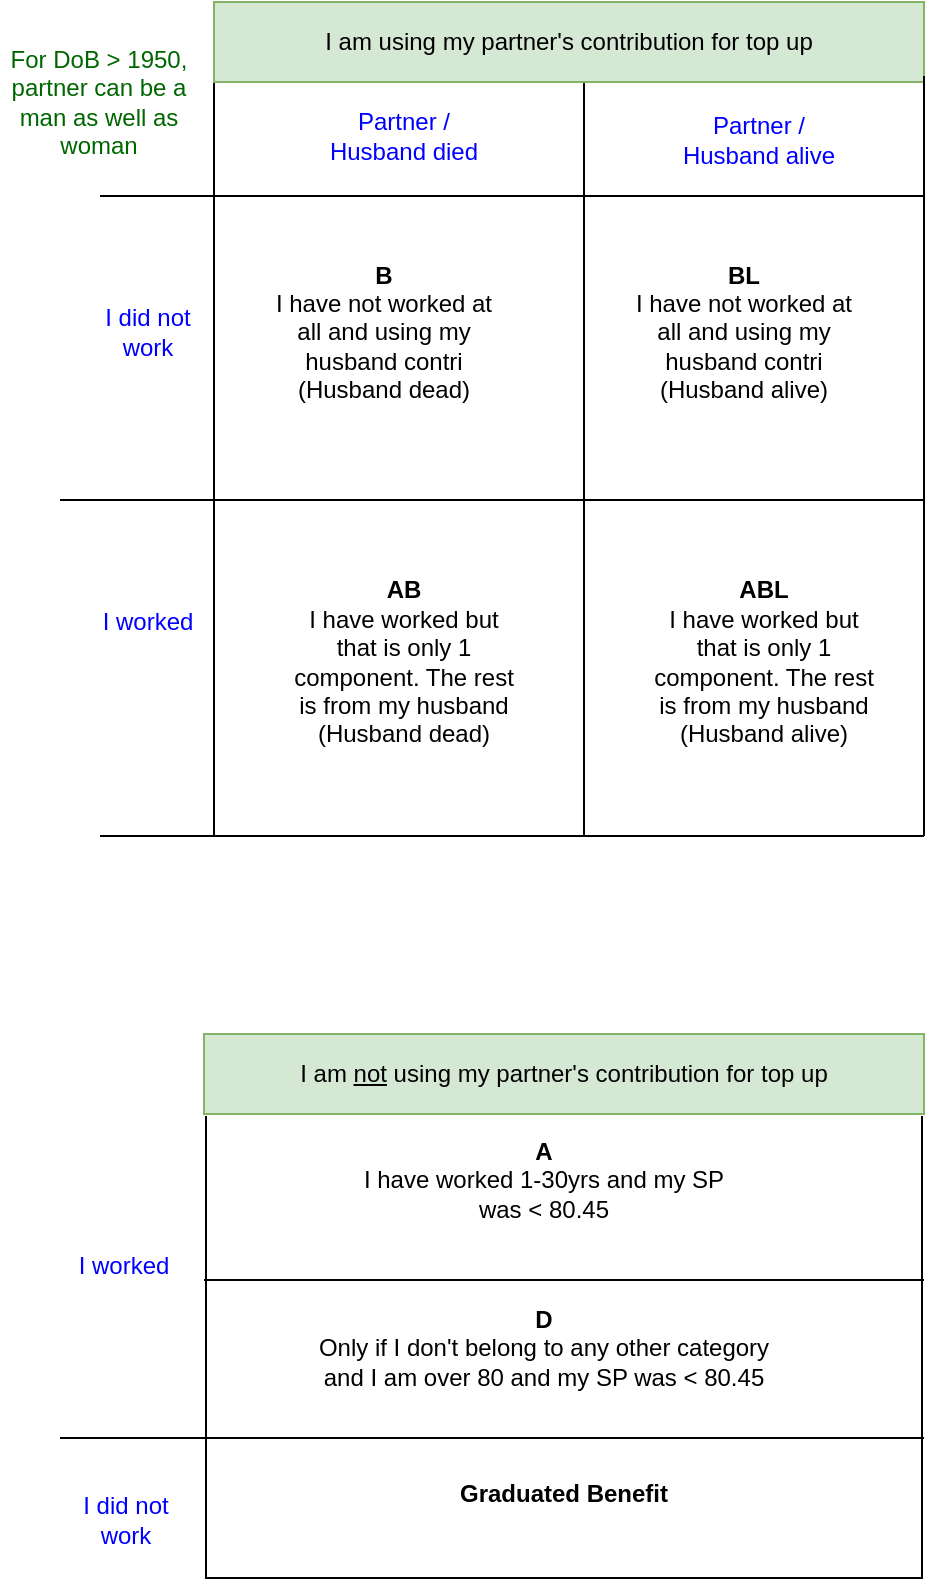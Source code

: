 <mxfile version="11.1.4" type="device"><diagram id="TFGnEajeWHo4e7Di4C62" name="Cohorts"><mxGraphModel dx="1106" dy="775" grid="1" gridSize="10" guides="1" tooltips="1" connect="1" arrows="1" fold="1" page="1" pageScale="1" pageWidth="850" pageHeight="1100" math="0" shadow="0"><root><mxCell id="0"/><mxCell id="1" parent="0"/><mxCell id="cPtVL5zUt5l9mLFjUQWD-1" value="&lt;font color=&quot;#0000ff&quot;&gt;Partner / Husband died&lt;/font&gt;" style="whiteSpace=wrap;html=1;aspect=fixed;strokeColor=none;" parent="1" vertex="1"><mxGeometry x="312" y="130" width="80" height="80" as="geometry"/></mxCell><mxCell id="cPtVL5zUt5l9mLFjUQWD-2" value="&lt;font color=&quot;#0000ff&quot;&gt;Partner / Husband alive&lt;/font&gt;" style="whiteSpace=wrap;html=1;aspect=fixed;strokeColor=none;" parent="1" vertex="1"><mxGeometry x="482" y="124" width="95" height="95" as="geometry"/></mxCell><mxCell id="cPtVL5zUt5l9mLFjUQWD-3" value="" style="endArrow=none;html=1;" parent="1" edge="1"><mxGeometry width="50" height="50" relative="1" as="geometry"><mxPoint x="442" y="520" as="sourcePoint"/><mxPoint x="442" y="120" as="targetPoint"/></mxGeometry></mxCell><mxCell id="cPtVL5zUt5l9mLFjUQWD-4" value="" style="endArrow=none;html=1;" parent="1" edge="1"><mxGeometry width="50" height="50" relative="1" as="geometry"><mxPoint x="180" y="352" as="sourcePoint"/><mxPoint x="612" y="352" as="targetPoint"/></mxGeometry></mxCell><mxCell id="cPtVL5zUt5l9mLFjUQWD-5" value="" style="endArrow=none;html=1;" parent="1" edge="1"><mxGeometry width="50" height="50" relative="1" as="geometry"><mxPoint x="200" y="200" as="sourcePoint"/><mxPoint x="612" y="200" as="targetPoint"/></mxGeometry></mxCell><mxCell id="cPtVL5zUt5l9mLFjUQWD-6" value="&lt;b&gt;BL&lt;br&gt;&lt;div style=&quot;text-align: center&quot;&gt;&lt;span style=&quot;text-align: left ; font-weight: normal&quot;&gt;I have not worked at all and using my husband contri&lt;/span&gt;&lt;/div&gt;&lt;/b&gt;&lt;span style=&quot;text-align: left&quot;&gt;(Husband alive)&lt;/span&gt;" style="rounded=0;whiteSpace=wrap;html=1;strokeColor=none;" parent="1" vertex="1"><mxGeometry x="462" y="223" width="120" height="90" as="geometry"/></mxCell><mxCell id="cPtVL5zUt5l9mLFjUQWD-7" value="&lt;b&gt;ABL&lt;/b&gt;&lt;br&gt;I have worked but that is only 1 component. The rest is from my husband&lt;br&gt;(Husband alive)" style="rounded=0;whiteSpace=wrap;html=1;strokeColor=none;" parent="1" vertex="1"><mxGeometry x="472" y="378" width="120" height="110" as="geometry"/></mxCell><mxCell id="cPtVL5zUt5l9mLFjUQWD-8" value="&lt;b&gt;B&lt;br&gt;&lt;/b&gt;I have not worked at all and using my husband contri&lt;br&gt;(Husband dead)" style="rounded=0;whiteSpace=wrap;html=1;align=center;strokeColor=none;" parent="1" vertex="1"><mxGeometry x="282" y="223" width="120" height="90" as="geometry"/></mxCell><mxCell id="cPtVL5zUt5l9mLFjUQWD-9" value="&lt;b&gt;AB&lt;/b&gt;&lt;br&gt;I have worked but that is only 1 component. The rest is from my husband&lt;br&gt;(Husband dead)" style="rounded=0;whiteSpace=wrap;html=1;strokeColor=none;" parent="1" vertex="1"><mxGeometry x="292" y="383" width="120" height="100" as="geometry"/></mxCell><mxCell id="cPtVL5zUt5l9mLFjUQWD-11" value="&lt;font color=&quot;#0000ff&quot;&gt;I worked&lt;/font&gt;" style="whiteSpace=wrap;html=1;aspect=fixed;strokeColor=none;" parent="1" vertex="1"><mxGeometry x="199" y="388" width="50" height="50" as="geometry"/></mxCell><mxCell id="cPtVL5zUt5l9mLFjUQWD-13" value="&lt;font color=&quot;#0000ff&quot;&gt;I did not work&lt;/font&gt;" style="whiteSpace=wrap;html=1;aspect=fixed;strokeColor=none;" parent="1" vertex="1"><mxGeometry x="199" y="243" width="50" height="50" as="geometry"/></mxCell><mxCell id="cPtVL5zUt5l9mLFjUQWD-14" value="&lt;b&gt;A&lt;/b&gt;&lt;br&gt;I have worked 1-30yrs and my SP &lt;br&gt;was &amp;lt; 80.45" style="rounded=0;whiteSpace=wrap;html=1;align=center;strokeColor=none;" parent="1" vertex="1"><mxGeometry x="297" y="662" width="250" height="60" as="geometry"/></mxCell><mxCell id="cPtVL5zUt5l9mLFjUQWD-16" value="&lt;b&gt;D&lt;/b&gt;&lt;br&gt;Only if I don't belong to any other category and I am over 80 and my SP was &amp;lt; 80.45" style="rounded=0;whiteSpace=wrap;html=1;align=center;strokeColor=none;" parent="1" vertex="1"><mxGeometry x="297" y="752" width="250" height="48" as="geometry"/></mxCell><mxCell id="cPtVL5zUt5l9mLFjUQWD-17" value="" style="endArrow=none;html=1;" parent="1" edge="1"><mxGeometry width="50" height="50" relative="1" as="geometry"><mxPoint x="257" y="520" as="sourcePoint"/><mxPoint x="257" y="120" as="targetPoint"/></mxGeometry></mxCell><mxCell id="cPtVL5zUt5l9mLFjUQWD-18" value="I am using my partner's contribution for top up" style="rounded=0;whiteSpace=wrap;html=1;align=center;fillColor=#d5e8d4;strokeColor=#82b366;" parent="1" vertex="1"><mxGeometry x="257" y="103" width="355" height="40" as="geometry"/></mxCell><mxCell id="cPtVL5zUt5l9mLFjUQWD-19" value="I am &lt;u&gt;not&lt;/u&gt; using my partner's contribution for top up" style="rounded=0;whiteSpace=wrap;html=1;align=center;fillColor=#d5e8d4;strokeColor=#82b366;" parent="1" vertex="1"><mxGeometry x="252" y="619" width="360" height="40" as="geometry"/></mxCell><mxCell id="cPtVL5zUt5l9mLFjUQWD-21" value="" style="endArrow=none;html=1;" parent="1" edge="1"><mxGeometry width="50" height="50" relative="1" as="geometry"><mxPoint x="252" y="742" as="sourcePoint"/><mxPoint x="612" y="742" as="targetPoint"/></mxGeometry></mxCell><mxCell id="cPtVL5zUt5l9mLFjUQWD-22" value="" style="endArrow=none;html=1;" parent="1" edge="1"><mxGeometry width="50" height="50" relative="1" as="geometry"><mxPoint x="253" y="822" as="sourcePoint"/><mxPoint x="253" y="660" as="targetPoint"/></mxGeometry></mxCell><mxCell id="cPtVL5zUt5l9mLFjUQWD-23" value="" style="endArrow=none;html=1;" parent="1" edge="1"><mxGeometry width="50" height="50" relative="1" as="geometry"><mxPoint x="612" y="520" as="sourcePoint"/><mxPoint x="612" y="140" as="targetPoint"/></mxGeometry></mxCell><mxCell id="cPtVL5zUt5l9mLFjUQWD-24" value="" style="endArrow=none;html=1;" parent="1" edge="1"><mxGeometry width="50" height="50" relative="1" as="geometry"><mxPoint x="200" y="520" as="sourcePoint"/><mxPoint x="612" y="520" as="targetPoint"/></mxGeometry></mxCell><mxCell id="cPtVL5zUt5l9mLFjUQWD-25" value="" style="endArrow=none;html=1;" parent="1" edge="1"><mxGeometry width="50" height="50" relative="1" as="geometry"><mxPoint x="180" y="821" as="sourcePoint"/><mxPoint x="612" y="821" as="targetPoint"/></mxGeometry></mxCell><mxCell id="cPtVL5zUt5l9mLFjUQWD-26" value="" style="endArrow=none;html=1;" parent="1" edge="1"><mxGeometry width="50" height="50" relative="1" as="geometry"><mxPoint x="611" y="822" as="sourcePoint"/><mxPoint x="611" y="660" as="targetPoint"/></mxGeometry></mxCell><mxCell id="cPtVL5zUt5l9mLFjUQWD-27" value="&lt;font color=&quot;#0000ff&quot;&gt;I worked&lt;/font&gt;" style="whiteSpace=wrap;html=1;aspect=fixed;strokeColor=none;" parent="1" vertex="1"><mxGeometry x="187" y="710" width="50" height="50" as="geometry"/></mxCell><mxCell id="cPtVL5zUt5l9mLFjUQWD-28" value="For DoB &amp;gt; 1950, partner can be a man as well as woman" style="rounded=0;whiteSpace=wrap;html=1;align=center;strokeColor=none;fontColor=#006600;" parent="1" vertex="1"><mxGeometry x="150" y="123" width="99" height="60" as="geometry"/></mxCell><mxCell id="2xs2Gl_Am221f10SrEne-1" value="&lt;span&gt;&lt;b&gt;Graduated Benefit&lt;br&gt;&lt;br&gt;&lt;/b&gt;&lt;/span&gt;" style="rounded=0;whiteSpace=wrap;html=1;align=center;verticalAlign=middle;" parent="1" vertex="1"><mxGeometry x="253" y="821" width="358" height="70" as="geometry"/></mxCell><mxCell id="2xs2Gl_Am221f10SrEne-2" value="&lt;font color=&quot;#0000ff&quot;&gt;I did not work&lt;/font&gt;" style="whiteSpace=wrap;html=1;aspect=fixed;strokeColor=none;" parent="1" vertex="1"><mxGeometry x="188" y="837" width="50" height="50" as="geometry"/></mxCell></root></mxGraphModel></diagram><diagram id="rGsf89CWquJOILxaP64H" name="PSCS Model"><mxGraphModel dx="1106" dy="775" grid="1" gridSize="10" guides="1" tooltips="1" connect="1" arrows="1" fold="1" page="1" pageScale="1" pageWidth="850" pageHeight="1100" math="0" shadow="0"><root><mxCell id="zSSVyUpewouB6SHrnM9y-0"/><mxCell id="zSSVyUpewouB6SHrnM9y-1" parent="zSSVyUpewouB6SHrnM9y-0"/><mxCell id="9-0twzXVfMiGFYi5D9eM-0" value="" style="edgeStyle=orthogonalEdgeStyle;rounded=1;orthogonalLoop=1;jettySize=auto;html=1;entryX=0;entryY=0.5;entryDx=0;entryDy=0;exitX=1;exitY=0.5;exitDx=0;exitDy=0;" parent="zSSVyUpewouB6SHrnM9y-1" source="N59bxEJvEQ3myn5P4XJQ-0" target="N59bxEJvEQ3myn5P4XJQ-1" edge="1"><mxGeometry relative="1" as="geometry"/></mxCell><mxCell id="9-0twzXVfMiGFYi5D9eM-1" value="1:1" style="text;html=1;resizable=0;points=[];align=center;verticalAlign=middle;labelBackgroundColor=#ffffff;" parent="9-0twzXVfMiGFYi5D9eM-0" vertex="1" connectable="0"><mxGeometry x="-0.157" y="4" relative="1" as="geometry"><mxPoint x="39" y="-70" as="offset"/></mxGeometry></mxCell><mxCell id="9-0twzXVfMiGFYi5D9eM-3" style="edgeStyle=orthogonalEdgeStyle;rounded=1;orthogonalLoop=1;jettySize=auto;html=1;entryX=0;entryY=0.5;entryDx=0;entryDy=0;exitX=1;exitY=0.5;exitDx=0;exitDy=0;" parent="zSSVyUpewouB6SHrnM9y-1" source="N59bxEJvEQ3myn5P4XJQ-0" target="9-0twzXVfMiGFYi5D9eM-2" edge="1"><mxGeometry relative="1" as="geometry"/></mxCell><mxCell id="9-0twzXVfMiGFYi5D9eM-4" value="1:0,*" style="text;html=1;resizable=0;points=[];align=center;verticalAlign=middle;labelBackgroundColor=#ffffff;" parent="9-0twzXVfMiGFYi5D9eM-3" vertex="1" connectable="0"><mxGeometry x="0.487" y="2" relative="1" as="geometry"><mxPoint x="4.5" y="2" as="offset"/></mxGeometry></mxCell><mxCell id="9-0twzXVfMiGFYi5D9eM-6" style="edgeStyle=orthogonalEdgeStyle;rounded=1;orthogonalLoop=1;jettySize=auto;html=1;entryX=0;entryY=0.5;entryDx=0;entryDy=0;exitX=1;exitY=0.5;exitDx=0;exitDy=0;" parent="zSSVyUpewouB6SHrnM9y-1" source="N59bxEJvEQ3myn5P4XJQ-0" target="9-0twzXVfMiGFYi5D9eM-5" edge="1"><mxGeometry relative="1" as="geometry"/></mxCell><mxCell id="9-0twzXVfMiGFYi5D9eM-7" value="1:1" style="text;html=1;resizable=0;points=[];align=center;verticalAlign=middle;labelBackgroundColor=#ffffff;" parent="9-0twzXVfMiGFYi5D9eM-6" vertex="1" connectable="0"><mxGeometry x="0.765" relative="1" as="geometry"><mxPoint x="-6" as="offset"/></mxGeometry></mxCell><mxCell id="oUDiptiWtM_07WcdXPLt-2" value="1: 1,*" style="edgeStyle=orthogonalEdgeStyle;rounded=1;orthogonalLoop=1;jettySize=auto;html=1;entryX=0;entryY=0.5;entryDx=0;entryDy=0;exitX=1;exitY=0.5;exitDx=0;exitDy=0;" parent="zSSVyUpewouB6SHrnM9y-1" source="N59bxEJvEQ3myn5P4XJQ-0" target="oUDiptiWtM_07WcdXPLt-0" edge="1"><mxGeometry x="0.796" relative="1" as="geometry"><mxPoint as="offset"/></mxGeometry></mxCell><mxCell id="_P7Gjsty6_v-MIXbSIdT-1" style="edgeStyle=orthogonalEdgeStyle;rounded=0;orthogonalLoop=1;jettySize=auto;html=1;entryX=0.5;entryY=0;entryDx=0;entryDy=0;" parent="zSSVyUpewouB6SHrnM9y-1" source="N59bxEJvEQ3myn5P4XJQ-0" target="_P7Gjsty6_v-MIXbSIdT-0" edge="1"><mxGeometry relative="1" as="geometry"/></mxCell><mxCell id="_P7Gjsty6_v-MIXbSIdT-2" value="1:1" style="text;html=1;resizable=0;points=[];align=center;verticalAlign=middle;labelBackgroundColor=#ffffff;" parent="_P7Gjsty6_v-MIXbSIdT-1" vertex="1" connectable="0"><mxGeometry x="-0.224" relative="1" as="geometry"><mxPoint as="offset"/></mxGeometry></mxCell><mxCell id="1P6dWki2tFD5rp8FJA0u-1" value="1:1" style="edgeStyle=orthogonalEdgeStyle;rounded=0;orthogonalLoop=1;jettySize=auto;html=1;entryX=0.5;entryY=1;entryDx=0;entryDy=0;" parent="zSSVyUpewouB6SHrnM9y-1" source="N59bxEJvEQ3myn5P4XJQ-0" target="1P6dWki2tFD5rp8FJA0u-0" edge="1"><mxGeometry relative="1" as="geometry"/></mxCell><mxCell id="N59bxEJvEQ3myn5P4XJQ-0" value="&lt;b&gt;&lt;font color=&quot;#ff8000&quot;&gt;Account&lt;/font&gt;&lt;/b&gt;" style="rounded=0;whiteSpace=wrap;html=1;" parent="zSSVyUpewouB6SHrnM9y-1" vertex="1"><mxGeometry x="40" y="160" width="120" height="60" as="geometry"/></mxCell><mxCell id="9-0twzXVfMiGFYi5D9eM-10" value="" style="edgeStyle=orthogonalEdgeStyle;rounded=1;orthogonalLoop=1;jettySize=auto;html=1;exitX=1;exitY=0.5;exitDx=0;exitDy=0;entryX=0;entryY=0.5;entryDx=0;entryDy=0;" parent="zSSVyUpewouB6SHrnM9y-1" source="N59bxEJvEQ3myn5P4XJQ-1" target="9-0twzXVfMiGFYi5D9eM-8" edge="1"><mxGeometry relative="1" as="geometry"/></mxCell><mxCell id="N59bxEJvEQ3myn5P4XJQ-1" value="&lt;b&gt;PERSON&lt;/b&gt;&lt;br&gt;(customer record)" style="rounded=0;whiteSpace=wrap;html=1;align=center;" parent="zSSVyUpewouB6SHrnM9y-1" vertex="1"><mxGeometry x="310" y="60" width="190" height="60" as="geometry"/></mxCell><mxCell id="9-0twzXVfMiGFYi5D9eM-11" value="1:1" style="edgeStyle=orthogonalEdgeStyle;rounded=1;orthogonalLoop=1;jettySize=auto;html=1;entryX=0;entryY=0.5;entryDx=0;entryDy=0;" parent="zSSVyUpewouB6SHrnM9y-1" source="9-0twzXVfMiGFYi5D9eM-2" target="9-0twzXVfMiGFYi5D9eM-8" edge="1"><mxGeometry x="0.618" relative="1" as="geometry"><mxPoint x="720" y="180" as="targetPoint"/><mxPoint as="offset"/></mxGeometry></mxCell><mxCell id="9-0twzXVfMiGFYi5D9eM-2" value="&lt;span style=&quot;font-weight: 700&quot;&gt;PERSON TO PERSON&lt;/span&gt;&lt;br style=&quot;font-weight: 700&quot;&gt;(linked record of partner)" style="rounded=0;whiteSpace=wrap;html=1;align=center;" parent="zSSVyUpewouB6SHrnM9y-1" vertex="1"><mxGeometry x="310" y="180" width="190" height="70" as="geometry"/></mxCell><mxCell id="9-0twzXVfMiGFYi5D9eM-5" value="&lt;b&gt;PERSONAL BENEFIT&lt;br&gt;&lt;/b&gt;&lt;span style=&quot;white-space: normal&quot;&gt;(customer's SP benefit)&lt;/span&gt;" style="rounded=0;whiteSpace=wrap;html=1;align=center;" parent="zSSVyUpewouB6SHrnM9y-1" vertex="1"><mxGeometry x="310" y="280" width="190" height="70" as="geometry"/></mxCell><mxCell id="9-0twzXVfMiGFYi5D9eM-8" value="&lt;b&gt;PERSON NAME&lt;br&gt;&lt;/b&gt;(name of person)" style="rounded=0;whiteSpace=wrap;html=1;" parent="zSSVyUpewouB6SHrnM9y-1" vertex="1"><mxGeometry x="610" y="124" width="130" height="56" as="geometry"/></mxCell><mxCell id="YRtQzhuyp6ZtylVCfqPi-0" value="1:1,*" style="edgeStyle=orthogonalEdgeStyle;rounded=0;orthogonalLoop=1;jettySize=auto;html=1;entryX=0.5;entryY=0;entryDx=0;entryDy=0;" parent="zSSVyUpewouB6SHrnM9y-1" source="oUDiptiWtM_07WcdXPLt-0" target="oUDiptiWtM_07WcdXPLt-3" edge="1"><mxGeometry relative="1" as="geometry"/></mxCell><mxCell id="oUDiptiWtM_07WcdXPLt-0" value="&lt;b&gt;CLAIM&lt;br&gt;&lt;/b&gt;&lt;span style=&quot;white-space: normal&quot;&gt;(customer's SP claim. Only one claim at a time)&lt;/span&gt;" style="rounded=0;whiteSpace=wrap;html=1;align=center;" parent="zSSVyUpewouB6SHrnM9y-1" vertex="1"><mxGeometry x="310" y="390" width="190" height="80" as="geometry"/></mxCell><mxCell id="oUDiptiWtM_07WcdXPLt-21" value="1: 1,*" style="edgeStyle=orthogonalEdgeStyle;rounded=1;orthogonalLoop=1;jettySize=auto;html=1;" parent="zSSVyUpewouB6SHrnM9y-1" source="oUDiptiWtM_07WcdXPLt-3" target="oUDiptiWtM_07WcdXPLt-6" edge="1"><mxGeometry relative="1" as="geometry"/></mxCell><mxCell id="oUDiptiWtM_07WcdXPLt-3" value="&lt;b&gt;AWARD&lt;br&gt;&lt;/b&gt;&lt;b&gt;&lt;font color=&quot;#999999&quot;&gt;(+ AWARD COMPONENT)&lt;/font&gt;&lt;/b&gt;&lt;b&gt;&lt;br&gt;&lt;/b&gt;&lt;span style=&quot;white-space: normal&quot;&gt;(A SP award, on the basis of a claim. Only one award at any time)&lt;/span&gt;" style="rounded=0;whiteSpace=wrap;html=1;align=center;" parent="zSSVyUpewouB6SHrnM9y-1" vertex="1"><mxGeometry x="310" y="523" width="190" height="97" as="geometry"/></mxCell><mxCell id="oUDiptiWtM_07WcdXPLt-6" value="&lt;b&gt;SUB AWARD COMPONENT&lt;br&gt;&lt;font color=&quot;#999999&quot;&gt;(+&amp;nbsp;&lt;/font&gt;&lt;/b&gt;&lt;b&gt;&lt;font color=&quot;#999999&quot;&gt;GUARANTEED MINIMUM PENSION SCHEME)&lt;/font&gt;&lt;/b&gt;&lt;b&gt;&lt;br&gt;&lt;/b&gt;&lt;span style=&quot;white-space: normal&quot;&gt;(A line item that is part of the total award. Each is distinguished by a type. Only one of a type at a time. GMP is a special type of sub-component for which additional data)&lt;/span&gt;" style="rounded=0;whiteSpace=wrap;html=1;align=center;" parent="zSSVyUpewouB6SHrnM9y-1" vertex="1"><mxGeometry x="579" y="500" width="211" height="141" as="geometry"/></mxCell><mxCell id="_P7Gjsty6_v-MIXbSIdT-0" value="&lt;b&gt;METHOD OF PAYMENT &lt;br&gt;&lt;font color=&quot;#999999&quot;&gt;(+ PAYMENT LOCATION)&lt;/font&gt;&lt;br&gt;&lt;/b&gt;(payment account details)" style="rounded=0;whiteSpace=wrap;html=1;" parent="zSSVyUpewouB6SHrnM9y-1" vertex="1"><mxGeometry x="13" y="328" width="173" height="73" as="geometry"/></mxCell><mxCell id="1P6dWki2tFD5rp8FJA0u-0" value="&lt;b&gt;NOTEPAD&lt;br&gt;&lt;/b&gt;(agent notes)" style="rounded=0;whiteSpace=wrap;html=1;" parent="zSSVyUpewouB6SHrnM9y-1" vertex="1"><mxGeometry x="40" y="30" width="120" height="60" as="geometry"/></mxCell></root></mxGraphModel></diagram><diagram id="KeYfFTpwTbP2wPRcZZ4j" name="Process"><mxGraphModel dx="1106" dy="1875" grid="1" gridSize="10" guides="1" tooltips="1" connect="1" arrows="1" fold="1" page="1" pageScale="1" pageWidth="850" pageHeight="1100" math="0" shadow="0"><root><mxCell id="cL-Osw-KlmqG4sIxiSSq-0"/><mxCell id="cL-Osw-KlmqG4sIxiSSq-1" parent="cL-Osw-KlmqG4sIxiSSq-0"/><mxCell id="cL-Osw-KlmqG4sIxiSSq-2" style="edgeStyle=orthogonalEdgeStyle;rounded=0;orthogonalLoop=1;jettySize=auto;html=1;entryX=0;entryY=0.5;entryDx=0;entryDy=0;" parent="cL-Osw-KlmqG4sIxiSSq-1" source="cL-Osw-KlmqG4sIxiSSq-3" target="cL-Osw-KlmqG4sIxiSSq-6" edge="1"><mxGeometry relative="1" as="geometry"/></mxCell><mxCell id="cL-Osw-KlmqG4sIxiSSq-3" value="Load data files&lt;br&gt;(UP)" style="rounded=1;whiteSpace=wrap;html=1;" parent="cL-Osw-KlmqG4sIxiSSq-1" vertex="1"><mxGeometry x="60" y="214" width="130" height="60" as="geometry"/></mxCell><mxCell id="cL-Osw-KlmqG4sIxiSSq-4" style="edgeStyle=orthogonalEdgeStyle;rounded=1;orthogonalLoop=1;jettySize=auto;html=1;entryX=0.5;entryY=1;entryDx=0;entryDy=0;strokeColor=#000000;exitX=1;exitY=0.5;exitDx=0;exitDy=0;" parent="cL-Osw-KlmqG4sIxiSSq-1" source="cL-Osw-KlmqG4sIxiSSq-6" target="LTuvrV7PMUIPwXrrhN1t-7" edge="1"><mxGeometry relative="1" as="geometry"/></mxCell><mxCell id="cL-Osw-KlmqG4sIxiSSq-11" value="Straight thru &lt;br style=&quot;font-size: 12px&quot;&gt;possible" style="text;html=1;resizable=0;points=[];align=center;verticalAlign=middle;labelBackgroundColor=#ffffff;fontSize=12;" parent="cL-Osw-KlmqG4sIxiSSq-4" vertex="1" connectable="0"><mxGeometry x="0.125" y="2" relative="1" as="geometry"><mxPoint x="2" y="-40" as="offset"/></mxGeometry></mxCell><mxCell id="cL-Osw-KlmqG4sIxiSSq-5" style="edgeStyle=orthogonalEdgeStyle;rounded=1;orthogonalLoop=1;jettySize=auto;html=1;entryX=0.5;entryY=0;entryDx=0;entryDy=0;" parent="cL-Osw-KlmqG4sIxiSSq-1" source="cL-Osw-KlmqG4sIxiSSq-6" target="cL-Osw-KlmqG4sIxiSSq-13" edge="1"><mxGeometry relative="1" as="geometry"/></mxCell><mxCell id="cL-Osw-KlmqG4sIxiSSq-12" value="Straight thru &lt;br style=&quot;font-size: 12px&quot;&gt;possible, if data fixed" style="text;html=1;resizable=0;points=[];align=center;verticalAlign=middle;labelBackgroundColor=#ffffff;fontSize=12;" parent="cL-Osw-KlmqG4sIxiSSq-5" vertex="1" connectable="0"><mxGeometry x="-0.448" relative="1" as="geometry"><mxPoint x="37" y="46" as="offset"/></mxGeometry></mxCell><mxCell id="LTuvrV7PMUIPwXrrhN1t-8" style="edgeStyle=orthogonalEdgeStyle;rounded=1;orthogonalLoop=1;jettySize=auto;html=1;entryX=0;entryY=0.5;entryDx=0;entryDy=0;strokeColor=#000000;" parent="cL-Osw-KlmqG4sIxiSSq-1" source="cL-Osw-KlmqG4sIxiSSq-6" target="cL-Osw-KlmqG4sIxiSSq-10" edge="1"><mxGeometry relative="1" as="geometry"><Array as="points"><mxPoint x="650" y="244"/><mxPoint x="650" y="290"/></Array></mxGeometry></mxCell><mxCell id="LTuvrV7PMUIPwXrrhN1t-9" value="Straight thru &lt;br&gt;not possible" style="text;html=1;resizable=0;points=[];align=center;verticalAlign=middle;labelBackgroundColor=#ffffff;" parent="LTuvrV7PMUIPwXrrhN1t-8" vertex="1" connectable="0"><mxGeometry x="0.149" y="-2" relative="1" as="geometry"><mxPoint x="-67" y="-2" as="offset"/></mxGeometry></mxCell><mxCell id="cL-Osw-KlmqG4sIxiSSq-6" value="Evaluate record &lt;br&gt;(UP)" style="rounded=1;whiteSpace=wrap;html=1;" parent="cL-Osw-KlmqG4sIxiSSq-1" vertex="1"><mxGeometry x="243" y="214" width="120" height="60" as="geometry"/></mxCell><mxCell id="cL-Osw-KlmqG4sIxiSSq-7" style="edgeStyle=orthogonalEdgeStyle;rounded=1;orthogonalLoop=1;jettySize=auto;html=1;entryX=0.5;entryY=1;entryDx=0;entryDy=0;exitX=0.5;exitY=0;exitDx=0;exitDy=0;" parent="cL-Osw-KlmqG4sIxiSSq-1" source="a66Yh_b3AvNdKhTbVTJT-0" target="cL-Osw-KlmqG4sIxiSSq-9" edge="1"><mxGeometry relative="1" as="geometry"/></mxCell><mxCell id="a66Yh_b3AvNdKhTbVTJT-2" style="edgeStyle=orthogonalEdgeStyle;rounded=0;orthogonalLoop=1;jettySize=auto;html=1;entryX=0;entryY=0.5;entryDx=0;entryDy=0;fontSize=11;" parent="cL-Osw-KlmqG4sIxiSSq-1" source="cL-Osw-KlmqG4sIxiSSq-8" target="a66Yh_b3AvNdKhTbVTJT-0" edge="1"><mxGeometry relative="1" as="geometry"/></mxCell><mxCell id="cL-Osw-KlmqG4sIxiSSq-8" value="Sends out letters via Gov.Notify&amp;nbsp;&lt;br&gt;(UP)" style="rounded=1;whiteSpace=wrap;html=1;" parent="cL-Osw-KlmqG4sIxiSSq-1" vertex="1"><mxGeometry x="620" y="110" width="120" height="70" as="geometry"/></mxCell><mxCell id="LTuvrV7PMUIPwXrrhN1t-3" style="edgeStyle=orthogonalEdgeStyle;rounded=0;orthogonalLoop=1;jettySize=auto;html=1;entryX=0;entryY=0.5;entryDx=0;entryDy=0;" parent="cL-Osw-KlmqG4sIxiSSq-1" source="cL-Osw-KlmqG4sIxiSSq-9" target="LTuvrV7PMUIPwXrrhN1t-2" edge="1"><mxGeometry relative="1" as="geometry"/></mxCell><mxCell id="cL-Osw-KlmqG4sIxiSSq-9" value="Update PSCS automatically&amp;nbsp;&lt;br&gt;(RPA, CAM)" style="rounded=1;whiteSpace=wrap;html=1;" parent="cL-Osw-KlmqG4sIxiSSq-1" vertex="1"><mxGeometry x="809" y="-45" width="120" height="60" as="geometry"/></mxCell><mxCell id="LTuvrV7PMUIPwXrrhN1t-5" style="edgeStyle=orthogonalEdgeStyle;rounded=0;orthogonalLoop=1;jettySize=auto;html=1;entryX=0;entryY=0.5;entryDx=0;entryDy=0;" parent="cL-Osw-KlmqG4sIxiSSq-1" source="cL-Osw-KlmqG4sIxiSSq-10" target="LTuvrV7PMUIPwXrrhN1t-4" edge="1"><mxGeometry relative="1" as="geometry"/></mxCell><mxCell id="cL-Osw-KlmqG4sIxiSSq-10" value="Resolve manually&lt;br&gt;(PSCS, CAM, etc.)" style="rounded=1;whiteSpace=wrap;html=1;" parent="cL-Osw-KlmqG4sIxiSSq-1" vertex="1"><mxGeometry x="770" y="250" width="140" height="80" as="geometry"/></mxCell><mxCell id="cL-Osw-KlmqG4sIxiSSq-18" style="edgeStyle=orthogonalEdgeStyle;rounded=1;orthogonalLoop=1;jettySize=auto;html=1;entryX=0;entryY=0.5;entryDx=0;entryDy=0;exitX=1;exitY=0.5;exitDx=0;exitDy=0;" parent="cL-Osw-KlmqG4sIxiSSq-1" source="cL-Osw-KlmqG4sIxiSSq-13" target="cL-Osw-KlmqG4sIxiSSq-10" edge="1"><mxGeometry relative="1" as="geometry"><Array as="points"><mxPoint x="650" y="386"/><mxPoint x="650" y="290"/></Array></mxGeometry></mxCell><mxCell id="cL-Osw-KlmqG4sIxiSSq-21" value="Fix not possible" style="text;html=1;resizable=0;points=[];align=center;verticalAlign=middle;labelBackgroundColor=#ffffff;" parent="cL-Osw-KlmqG4sIxiSSq-18" vertex="1" connectable="0"><mxGeometry x="-0.004" y="5" relative="1" as="geometry"><mxPoint x="5" y="-16" as="offset"/></mxGeometry></mxCell><mxCell id="cL-Osw-KlmqG4sIxiSSq-19" style="edgeStyle=orthogonalEdgeStyle;rounded=1;orthogonalLoop=1;jettySize=auto;html=1;exitX=1;exitY=0.5;exitDx=0;exitDy=0;entryX=0.5;entryY=1;entryDx=0;entryDy=0;" parent="cL-Osw-KlmqG4sIxiSSq-1" source="cL-Osw-KlmqG4sIxiSSq-13" target="cL-Osw-KlmqG4sIxiSSq-6" edge="1"><mxGeometry relative="1" as="geometry"><Array as="points"><mxPoint x="650" y="386"/><mxPoint x="650" y="470"/><mxPoint x="303" y="470"/></Array></mxGeometry></mxCell><mxCell id="cL-Osw-KlmqG4sIxiSSq-20" value="Fix applied" style="text;html=1;resizable=0;points=[];align=center;verticalAlign=middle;labelBackgroundColor=#ffffff;" parent="cL-Osw-KlmqG4sIxiSSq-19" vertex="1" connectable="0"><mxGeometry x="-0.213" y="-1" relative="1" as="geometry"><mxPoint x="84" y="-45.5" as="offset"/></mxGeometry></mxCell><mxCell id="cL-Osw-KlmqG4sIxiSSq-13" value="Manually fix data&lt;br&gt;(PSCS, UP)" style="rounded=1;whiteSpace=wrap;html=1;" parent="cL-Osw-KlmqG4sIxiSSq-1" vertex="1"><mxGeometry x="390" y="349" width="130" height="74" as="geometry"/></mxCell><mxCell id="cL-Osw-KlmqG4sIxiSSq-24" value="&lt;font style=&quot;font-size: 12px&quot;&gt;Has uplift&lt;/font&gt;" style="edgeStyle=orthogonalEdgeStyle;rounded=1;orthogonalLoop=1;jettySize=auto;html=1;exitX=1;exitY=0.5;exitDx=0;exitDy=0;entryX=0;entryY=0.5;entryDx=0;entryDy=0;" parent="cL-Osw-KlmqG4sIxiSSq-1" source="LTuvrV7PMUIPwXrrhN1t-7" target="cL-Osw-KlmqG4sIxiSSq-8" edge="1"><mxGeometry x="-0.037" relative="1" as="geometry"><Array as="points"><mxPoint x="560" y="60"/><mxPoint x="560" y="145"/></Array><mxPoint as="offset"/></mxGeometry></mxCell><mxCell id="cL-Osw-KlmqG4sIxiSSq-25" style="edgeStyle=orthogonalEdgeStyle;rounded=1;orthogonalLoop=1;jettySize=auto;html=1;entryX=0;entryY=0.5;entryDx=0;entryDy=0;exitX=1;exitY=0.5;exitDx=0;exitDy=0;" parent="cL-Osw-KlmqG4sIxiSSq-1" source="LTuvrV7PMUIPwXrrhN1t-7" target="cL-Osw-KlmqG4sIxiSSq-9" edge="1"><mxGeometry relative="1" as="geometry"><Array as="points"><mxPoint x="560" y="60"/><mxPoint x="560" y="-15"/></Array></mxGeometry></mxCell><mxCell id="cL-Osw-KlmqG4sIxiSSq-27" value="Has no uplift" style="text;html=1;resizable=0;points=[];align=center;verticalAlign=middle;labelBackgroundColor=#ffffff;fontSize=12;" parent="cL-Osw-KlmqG4sIxiSSq-25" vertex="1" connectable="0"><mxGeometry x="-0.546" relative="1" as="geometry"><mxPoint x="10" y="-3" as="offset"/></mxGeometry></mxCell><mxCell id="LTuvrV7PMUIPwXrrhN1t-1" style="edgeStyle=orthogonalEdgeStyle;rounded=0;orthogonalLoop=1;jettySize=auto;html=1;entryX=0.5;entryY=0;entryDx=0;entryDy=0;" parent="cL-Osw-KlmqG4sIxiSSq-1" source="LTuvrV7PMUIPwXrrhN1t-0" target="duDN3D3JSC7kIFXAX1xV-0" edge="1"><mxGeometry relative="1" as="geometry"/></mxCell><mxCell id="LTuvrV7PMUIPwXrrhN1t-0" value="" style="ellipse;whiteSpace=wrap;html=1;aspect=fixed;" parent="cL-Osw-KlmqG4sIxiSSq-1" vertex="1"><mxGeometry x="110" y="-43" width="30" height="30" as="geometry"/></mxCell><mxCell id="LTuvrV7PMUIPwXrrhN1t-2" value="" style="ellipse;whiteSpace=wrap;html=1;aspect=fixed;fillColor=#000000;" parent="cL-Osw-KlmqG4sIxiSSq-1" vertex="1"><mxGeometry x="957" y="-30" width="30" height="30" as="geometry"/></mxCell><mxCell id="LTuvrV7PMUIPwXrrhN1t-4" value="" style="ellipse;whiteSpace=wrap;html=1;aspect=fixed;fillColor=#000000;" parent="cL-Osw-KlmqG4sIxiSSq-1" vertex="1"><mxGeometry x="939" y="275" width="30" height="30" as="geometry"/></mxCell><mxCell id="LTuvrV7PMUIPwXrrhN1t-7" value="Calculate uplift&lt;br&gt;(UP)" style="rounded=1;whiteSpace=wrap;html=1;" parent="cL-Osw-KlmqG4sIxiSSq-1" vertex="1"><mxGeometry x="396" y="30" width="120" height="60" as="geometry"/></mxCell><mxCell id="LTuvrV7PMUIPwXrrhN1t-11" style="edgeStyle=orthogonalEdgeStyle;rounded=1;orthogonalLoop=1;jettySize=auto;html=1;entryX=0.5;entryY=0;entryDx=0;entryDy=0;strokeColor=#000000;" parent="cL-Osw-KlmqG4sIxiSSq-1" source="LTuvrV7PMUIPwXrrhN1t-10" target="cL-Osw-KlmqG4sIxiSSq-3" edge="1"><mxGeometry relative="1" as="geometry"/></mxCell><mxCell id="LTuvrV7PMUIPwXrrhN1t-10" value="Transfer data files" style="rounded=1;whiteSpace=wrap;html=1;" parent="cL-Osw-KlmqG4sIxiSSq-1" vertex="1"><mxGeometry x="60" y="115" width="130" height="57" as="geometry"/></mxCell><mxCell id="a66Yh_b3AvNdKhTbVTJT-0" value="Pay using CPS&amp;nbsp; payment file. Handle payment failures&amp;nbsp;&lt;br&gt;(UP)" style="rounded=1;whiteSpace=wrap;html=1;" parent="cL-Osw-KlmqG4sIxiSSq-1" vertex="1"><mxGeometry x="809" y="110" width="120" height="70" as="geometry"/></mxCell><mxCell id="a66Yh_b3AvNdKhTbVTJT-4" value="" style="shape=umlActor;verticalLabelPosition=bottom;labelBackgroundColor=#ffffff;verticalAlign=top;html=1;outlineConnect=0;fontSize=12;fillColor=#f8cecc;strokeColor=#b85450;" parent="cL-Osw-KlmqG4sIxiSSq-1" vertex="1"><mxGeometry x="487" y="407" width="20" height="33" as="geometry"/></mxCell><mxCell id="a66Yh_b3AvNdKhTbVTJT-6" value="" style="shape=umlActor;verticalLabelPosition=bottom;labelBackgroundColor=#ffffff;verticalAlign=top;html=1;outlineConnect=0;fontSize=12;fillColor=#f8cecc;strokeColor=#b85450;" parent="cL-Osw-KlmqG4sIxiSSq-1" vertex="1"><mxGeometry x="876" y="313" width="20" height="33" as="geometry"/></mxCell><mxCell id="duDN3D3JSC7kIFXAX1xV-2" style="edgeStyle=orthogonalEdgeStyle;rounded=0;orthogonalLoop=1;jettySize=auto;html=1;entryX=0.5;entryY=0;entryDx=0;entryDy=0;" parent="cL-Osw-KlmqG4sIxiSSq-1" source="duDN3D3JSC7kIFXAX1xV-0" target="LTuvrV7PMUIPwXrrhN1t-10" edge="1"><mxGeometry relative="1" as="geometry"/></mxCell><mxCell id="duDN3D3JSC7kIFXAX1xV-0" value="Extract data to files&lt;br&gt;(PSCS)" style="rounded=1;whiteSpace=wrap;html=1;" parent="cL-Osw-KlmqG4sIxiSSq-1" vertex="1"><mxGeometry x="60" y="16" width="130" height="57" as="geometry"/></mxCell><mxCell id="duDN3D3JSC7kIFXAX1xV-3" value="" style="shape=umlActor;verticalLabelPosition=bottom;labelBackgroundColor=#ffffff;verticalAlign=top;html=1;outlineConnect=0;fontSize=12;fillColor=#f8cecc;strokeColor=#b85450;" parent="cL-Osw-KlmqG4sIxiSSq-1" vertex="1"><mxGeometry x="163" y="155.5" width="20" height="33" as="geometry"/></mxCell></root></mxGraphModel></diagram><diagram id="vHacabNLXwLIDiJAdHbG" name="PoC Architecture"><mxGraphModel dx="1106" dy="775" grid="1" gridSize="10" guides="1" tooltips="1" connect="1" arrows="1" fold="1" page="1" pageScale="1" pageWidth="850" pageHeight="1100" math="0" shadow="0"><root><mxCell id="XU1T3E9f2nos5ScTu2GF-0"/><mxCell id="XU1T3E9f2nos5ScTu2GF-1" parent="XU1T3E9f2nos5ScTu2GF-0"/><mxCell id="Ei8M_vHzn38QnCtDdslL-4" value="RBC VPC (Dev/Test)" style="rounded=0;whiteSpace=wrap;html=1;fillColor=#fff2cc;verticalAlign=top;align=left;spacingLeft=10;strokeColor=#d6b656;" vertex="1" parent="XU1T3E9f2nos5ScTu2GF-1"><mxGeometry x="180" y="150" width="350" height="390" as="geometry"/></mxCell><mxCell id="Ei8M_vHzn38QnCtDdslL-26" style="edgeStyle=orthogonalEdgeStyle;rounded=1;orthogonalLoop=1;jettySize=auto;html=1;startArrow=none;startFill=0;exitX=0.5;exitY=1;exitDx=0;exitDy=0;" edge="1" parent="XU1T3E9f2nos5ScTu2GF-1" source="Ei8M_vHzn38QnCtDdslL-3" target="Ei8M_vHzn38QnCtDdslL-9"><mxGeometry relative="1" as="geometry"/></mxCell><mxCell id="Ei8M_vHzn38QnCtDdslL-6" value="UPE EC2 &lt;br&gt;Instance" style="rounded=0;whiteSpace=wrap;html=1;fillColor=#d5e8d4;align=left;verticalAlign=top;spacingLeft=10;strokeColor=#82b366;" vertex="1" parent="XU1T3E9f2nos5ScTu2GF-1"><mxGeometry x="250" y="260" width="180" height="120" as="geometry"/></mxCell><mxCell id="Ei8M_vHzn38QnCtDdslL-24" style="edgeStyle=orthogonalEdgeStyle;rounded=1;orthogonalLoop=1;jettySize=auto;html=1;exitX=0.5;exitY=1;exitDx=0;exitDy=0;startArrow=none;startFill=0;" edge="1" parent="XU1T3E9f2nos5ScTu2GF-1" source="Ei8M_vHzn38QnCtDdslL-0" target="Ei8M_vHzn38QnCtDdslL-3"><mxGeometry relative="1" as="geometry"/></mxCell><mxCell id="Ei8M_vHzn38QnCtDdslL-0" value="UPE S3 Bucket" style="rounded=1;whiteSpace=wrap;html=1;fillColor=#d5e8d4;strokeColor=#82b366;" vertex="1" parent="XU1T3E9f2nos5ScTu2GF-1"><mxGeometry x="280" y="200" width="120" height="30" as="geometry"/></mxCell><mxCell id="Ei8M_vHzn38QnCtDdslL-3" value="Loader&lt;br&gt;(python)" style="rounded=1;whiteSpace=wrap;html=1;fillColor=#ffe6cc;strokeColor=#d79b00;" vertex="1" parent="XU1T3E9f2nos5ScTu2GF-1"><mxGeometry x="290" y="310" width="100" height="50" as="geometry"/></mxCell><mxCell id="Ei8M_vHzn38QnCtDdslL-11" style="edgeStyle=orthogonalEdgeStyle;rounded=1;orthogonalLoop=1;jettySize=auto;html=1;exitX=0;exitY=0.5;exitDx=0;exitDy=0;startArrow=classic;startFill=1;" edge="1" parent="XU1T3E9f2nos5ScTu2GF-1" source="Ei8M_vHzn38QnCtDdslL-5" target="Ei8M_vHzn38QnCtDdslL-9"><mxGeometry relative="1" as="geometry"/></mxCell><mxCell id="Ei8M_vHzn38QnCtDdslL-12" value="VPN" style="text;html=1;resizable=0;points=[];align=center;verticalAlign=middle;labelBackgroundColor=#ffffff;" vertex="1" connectable="0" parent="Ei8M_vHzn38QnCtDdslL-11"><mxGeometry x="0.179" y="-1" relative="1" as="geometry"><mxPoint x="68" y="-9" as="offset"/></mxGeometry></mxCell><mxCell id="SlzSIih_pJ6Ed9-fs5Ox-2" style="edgeStyle=orthogonalEdgeStyle;rounded=1;orthogonalLoop=1;jettySize=auto;html=1;entryX=1;entryY=0.5;entryDx=0;entryDy=0;startArrow=none;startFill=0;" edge="1" parent="XU1T3E9f2nos5ScTu2GF-1" source="Ei8M_vHzn38QnCtDdslL-5" target="Ei8M_vHzn38QnCtDdslL-6"><mxGeometry relative="1" as="geometry"><Array as="points"><mxPoint x="470" y="470"/><mxPoint x="470" y="320"/></Array></mxGeometry></mxCell><mxCell id="Ei8M_vHzn38QnCtDdslL-5" value="MDM Laptop" style="rounded=0;whiteSpace=wrap;html=1;fillColor=#dae8fc;align=center;strokeColor=#6c8ebf;" vertex="1" parent="XU1T3E9f2nos5ScTu2GF-1"><mxGeometry x="600" y="450" width="110" height="40" as="geometry"/></mxCell><mxCell id="Ei8M_vHzn38QnCtDdslL-9" value="UPE Analysis DB&lt;br&gt;(Postgres RDS)" style="shape=cylinder;whiteSpace=wrap;html=1;boundedLbl=1;backgroundOutline=1;fillColor=#d5e8d4;align=center;strokeColor=#82b366;" vertex="1" parent="XU1T3E9f2nos5ScTu2GF-1"><mxGeometry x="280" y="425" width="120" height="90" as="geometry"/></mxCell><mxCell id="Ei8M_vHzn38QnCtDdslL-13" value="OPH" style="rounded=0;whiteSpace=wrap;html=1;fillColor=#fff2cc;align=left;verticalAlign=top;spacingLeft=10;strokeColor=#d6b656;" vertex="1" parent="XU1T3E9f2nos5ScTu2GF-1"><mxGeometry x="780" y="150" width="170" height="330" as="geometry"/></mxCell><mxCell id="Ei8M_vHzn38QnCtDdslL-16" style="edgeStyle=orthogonalEdgeStyle;rounded=1;orthogonalLoop=1;jettySize=auto;html=1;entryX=0.5;entryY=0;entryDx=0;entryDy=0;startArrow=none;startFill=0;" edge="1" parent="XU1T3E9f2nos5ScTu2GF-1" source="Ei8M_vHzn38QnCtDdslL-14" target="Ei8M_vHzn38QnCtDdslL-15"><mxGeometry relative="1" as="geometry"/></mxCell><mxCell id="Ei8M_vHzn38QnCtDdslL-14" value="PSCS" style="rounded=1;whiteSpace=wrap;html=1;fillColor=#dae8fc;align=center;strokeColor=#6c8ebf;" vertex="1" parent="XU1T3E9f2nos5ScTu2GF-1"><mxGeometry x="805" y="200" width="120" height="60" as="geometry"/></mxCell><mxCell id="Ei8M_vHzn38QnCtDdslL-17" style="edgeStyle=orthogonalEdgeStyle;rounded=1;orthogonalLoop=1;jettySize=auto;html=1;entryX=1;entryY=0.5;entryDx=0;entryDy=0;startArrow=none;startFill=0;" edge="1" parent="XU1T3E9f2nos5ScTu2GF-1" source="Ei8M_vHzn38QnCtDdslL-15" target="Ei8M_vHzn38QnCtDdslL-19"><mxGeometry relative="1" as="geometry"/></mxCell><mxCell id="Ei8M_vHzn38QnCtDdslL-32" value="VPN" style="text;html=1;resizable=0;points=[];align=center;verticalAlign=middle;labelBackgroundColor=#ffffff;" vertex="1" connectable="0" parent="Ei8M_vHzn38QnCtDdslL-17"><mxGeometry x="0.14" y="1" relative="1" as="geometry"><mxPoint as="offset"/></mxGeometry></mxCell><mxCell id="Ei8M_vHzn38QnCtDdslL-15" value="Local file store" style="rounded=0;whiteSpace=wrap;html=1;fillColor=#dae8fc;align=center;strokeColor=#6c8ebf;" vertex="1" parent="XU1T3E9f2nos5ScTu2GF-1"><mxGeometry x="810" y="305" width="110" height="45" as="geometry"/></mxCell><mxCell id="Ei8M_vHzn38QnCtDdslL-18" value="" style="shape=umlActor;verticalLabelPosition=bottom;labelBackgroundColor=#ffffff;verticalAlign=top;html=1;outlineConnect=0;fillColor=none;align=center;" vertex="1" parent="XU1T3E9f2nos5ScTu2GF-1"><mxGeometry x="716" y="480" width="20" height="40" as="geometry"/></mxCell><mxCell id="Ei8M_vHzn38QnCtDdslL-23" style="edgeStyle=orthogonalEdgeStyle;rounded=1;orthogonalLoop=1;jettySize=auto;html=1;entryX=1;entryY=0.5;entryDx=0;entryDy=0;startArrow=none;startFill=0;" edge="1" parent="XU1T3E9f2nos5ScTu2GF-1" source="Ei8M_vHzn38QnCtDdslL-19" target="Ei8M_vHzn38QnCtDdslL-0"><mxGeometry relative="1" as="geometry"/></mxCell><mxCell id="Ei8M_vHzn38QnCtDdslL-33" value="VPN" style="text;html=1;resizable=0;points=[];align=center;verticalAlign=middle;labelBackgroundColor=#ffffff;" vertex="1" connectable="0" parent="Ei8M_vHzn38QnCtDdslL-23"><mxGeometry x="-0.71" relative="1" as="geometry"><mxPoint x="9" y="-0.5" as="offset"/></mxGeometry></mxCell><mxCell id="Ei8M_vHzn38QnCtDdslL-19" value="Secure Laptop" style="rounded=0;whiteSpace=wrap;html=1;fillColor=#dae8fc;align=center;strokeColor=#6c8ebf;" vertex="1" parent="XU1T3E9f2nos5ScTu2GF-1"><mxGeometry x="600" y="307.5" width="110" height="40" as="geometry"/></mxCell><mxCell id="Ei8M_vHzn38QnCtDdslL-20" value="" style="shape=umlActor;verticalLabelPosition=bottom;labelBackgroundColor=#ffffff;verticalAlign=top;html=1;outlineConnect=0;fillColor=none;align=center;" vertex="1" parent="XU1T3E9f2nos5ScTu2GF-1"><mxGeometry x="715" y="342.5" width="20" height="40" as="geometry"/></mxCell><mxCell id="SlzSIih_pJ6Ed9-fs5Ox-5" value="Analysis" style="text;html=1;strokeColor=none;fillColor=none;align=center;verticalAlign=middle;whiteSpace=wrap;rounded=0;fontColor=#00CC00;" vertex="1" parent="XU1T3E9f2nos5ScTu2GF-1"><mxGeometry x="635" y="495" width="40" height="20" as="geometry"/></mxCell><mxCell id="SlzSIih_pJ6Ed9-fs5Ox-6" value="Transfer of files" style="text;html=1;strokeColor=none;fillColor=none;align=center;verticalAlign=middle;whiteSpace=wrap;rounded=0;fontColor=#00CC00;" vertex="1" parent="XU1T3E9f2nos5ScTu2GF-1"><mxGeometry x="610" y="353" width="100" height="20" as="geometry"/></mxCell></root></mxGraphModel></diagram></mxfile>